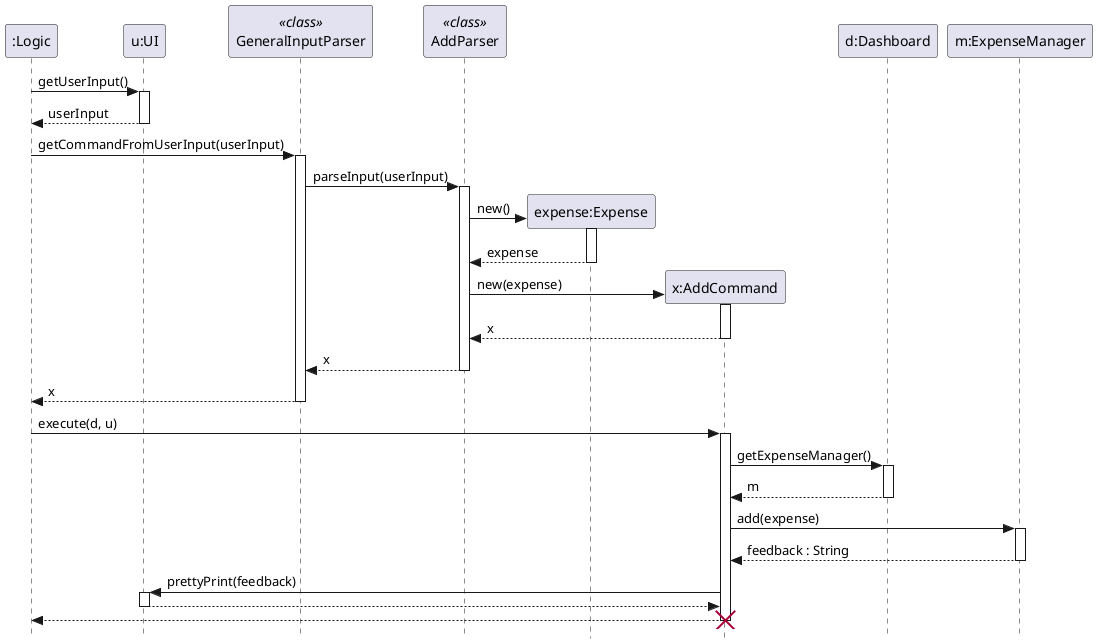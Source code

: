 @startuml
skinparam Style strictuml

participant ":Logic" as Logic
participant "u:UI" as UI
participant GeneralInputParser <<class>> 
participant AddParser <<class>>


Logic -> UI : getUserInput()
activate UI
UI --> Logic : userInput
deactivate UI 

Logic -> GeneralInputParser : getCommandFromUserInput(userInput)
activate GeneralInputParser
GeneralInputParser -> AddParser : parseInput(userInput)
activate AddParser



create "expense:Expense" as Expense
AddParser -> Expense : new()
activate Expense
Expense --> AddParser : expense
deactivate Expense

create "x:AddCommand" as AddCommand
AddParser -> AddCommand : new(expense)
activate AddCommand

AddCommand --> AddParser : x
deactivate AddCommand

participant "d:Dashboard" as Dashboard
participant "m:ExpenseManager" as ExpenseManager

AddParser --> GeneralInputParser : x
deactivate AddParser

GeneralInputParser --> Logic : x
deactivate GeneralInputParser

Logic -> AddCommand : execute(d, u)
activate AddCommand

AddCommand -> Dashboard : getExpenseManager()
activate Dashboard
Dashboard --> AddCommand : m
deactivate Dashboard

AddCommand -> ExpenseManager : add(expense)
activate ExpenseManager
ExpenseManager --> AddCommand : feedback : String
deactivate ExpenseManager

AddCommand -> UI : prettyPrint(feedback)
activate UI
UI --> AddCommand :
deactivate UI

AddCommand --> Logic :
destroy AddCommand

@enduml